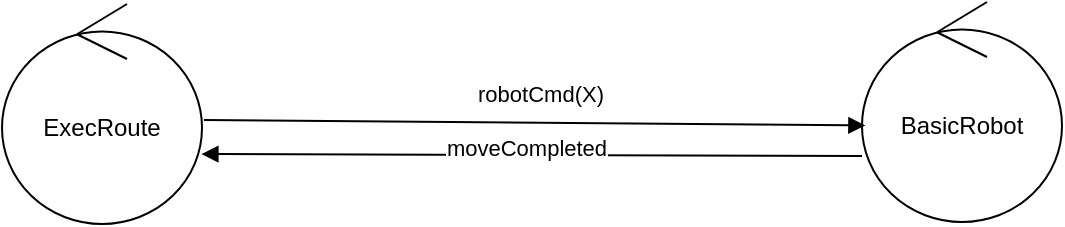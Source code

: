 <mxfile version="11.3.0" type="device" pages="1"><diagram id="JYTyOHGOhtkRoVSDCIXd" name="Page-1"><mxGraphModel dx="838" dy="488" grid="1" gridSize="10" guides="1" tooltips="1" connect="1" arrows="1" fold="1" page="1" pageScale="1" pageWidth="827" pageHeight="1169" math="0" shadow="0"><root><mxCell id="0"/><mxCell id="1" parent="0"/><mxCell id="s0b9L_krxAx5MLCL9W3s-28" value="ExecRoute" style="ellipse;shape=umlControl;whiteSpace=wrap;html=1;" parent="1" vertex="1"><mxGeometry x="210" y="351" width="100" height="110" as="geometry"/></mxCell><mxCell id="s0b9L_krxAx5MLCL9W3s-31" value="BasicRobot" style="ellipse;shape=umlControl;whiteSpace=wrap;html=1;" parent="1" vertex="1"><mxGeometry x="640" y="350" width="100" height="110" as="geometry"/></mxCell><mxCell id="s0b9L_krxAx5MLCL9W3s-32" value="robotCmd(X)" style="html=1;verticalAlign=bottom;endArrow=block;entryX=0.017;entryY=0.561;entryDx=0;entryDy=0;entryPerimeter=0;exitX=1.01;exitY=0.527;exitDx=0;exitDy=0;exitPerimeter=0;" parent="1" source="s0b9L_krxAx5MLCL9W3s-28" target="s0b9L_krxAx5MLCL9W3s-31" edge="1"><mxGeometry x="0.015" y="5" width="80" relative="1" as="geometry"><mxPoint x="522.5" y="410.84" as="sourcePoint"/><mxPoint x="430.8" y="420.84" as="targetPoint"/><mxPoint as="offset"/><Array as="points"/></mxGeometry></mxCell><mxCell id="s0b9L_krxAx5MLCL9W3s-35" value="moveCompleted" style="html=1;verticalAlign=bottom;endArrow=block;entryX=0.997;entryY=0.682;entryDx=0;entryDy=0;entryPerimeter=0;exitX=0;exitY=0.7;exitDx=0;exitDy=0;exitPerimeter=0;" parent="1" target="s0b9L_krxAx5MLCL9W3s-28" edge="1" source="s0b9L_krxAx5MLCL9W3s-31"><mxGeometry x="0.015" y="5" width="80" relative="1" as="geometry"><mxPoint x="421" y="426" as="sourcePoint"/><mxPoint x="420.8" y="475.34" as="targetPoint"/><mxPoint as="offset"/><Array as="points"/></mxGeometry></mxCell></root></mxGraphModel></diagram></mxfile>